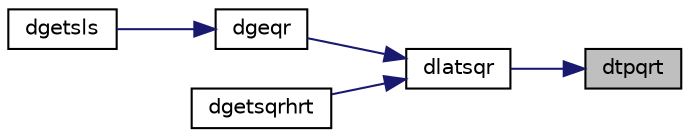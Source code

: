 digraph "dtpqrt"
{
 // LATEX_PDF_SIZE
  edge [fontname="Helvetica",fontsize="10",labelfontname="Helvetica",labelfontsize="10"];
  node [fontname="Helvetica",fontsize="10",shape=record];
  rankdir="RL";
  Node1 [label="dtpqrt",height=0.2,width=0.4,color="black", fillcolor="grey75", style="filled", fontcolor="black",tooltip="DTPQRT"];
  Node1 -> Node2 [dir="back",color="midnightblue",fontsize="10",style="solid",fontname="Helvetica"];
  Node2 [label="dlatsqr",height=0.2,width=0.4,color="black", fillcolor="white", style="filled",URL="$dlatsqr_8f.html#a8fc76e9401e93dd95b59be5f4bc4d4d1",tooltip="DLATSQR"];
  Node2 -> Node3 [dir="back",color="midnightblue",fontsize="10",style="solid",fontname="Helvetica"];
  Node3 [label="dgeqr",height=0.2,width=0.4,color="black", fillcolor="white", style="filled",URL="$dgeqr_8f.html#ab20e537c689b3d58da800847243310d0",tooltip="DGEQR"];
  Node3 -> Node4 [dir="back",color="midnightblue",fontsize="10",style="solid",fontname="Helvetica"];
  Node4 [label="dgetsls",height=0.2,width=0.4,color="black", fillcolor="white", style="filled",URL="$dgetsls_8f.html#a24938f890150242a397e2094fc4643db",tooltip="DGETSLS"];
  Node2 -> Node5 [dir="back",color="midnightblue",fontsize="10",style="solid",fontname="Helvetica"];
  Node5 [label="dgetsqrhrt",height=0.2,width=0.4,color="black", fillcolor="white", style="filled",URL="$dgetsqrhrt_8f.html#a3017a4201f64adf2ddd2dd44396f776a",tooltip="DGETSQRHRT"];
}
